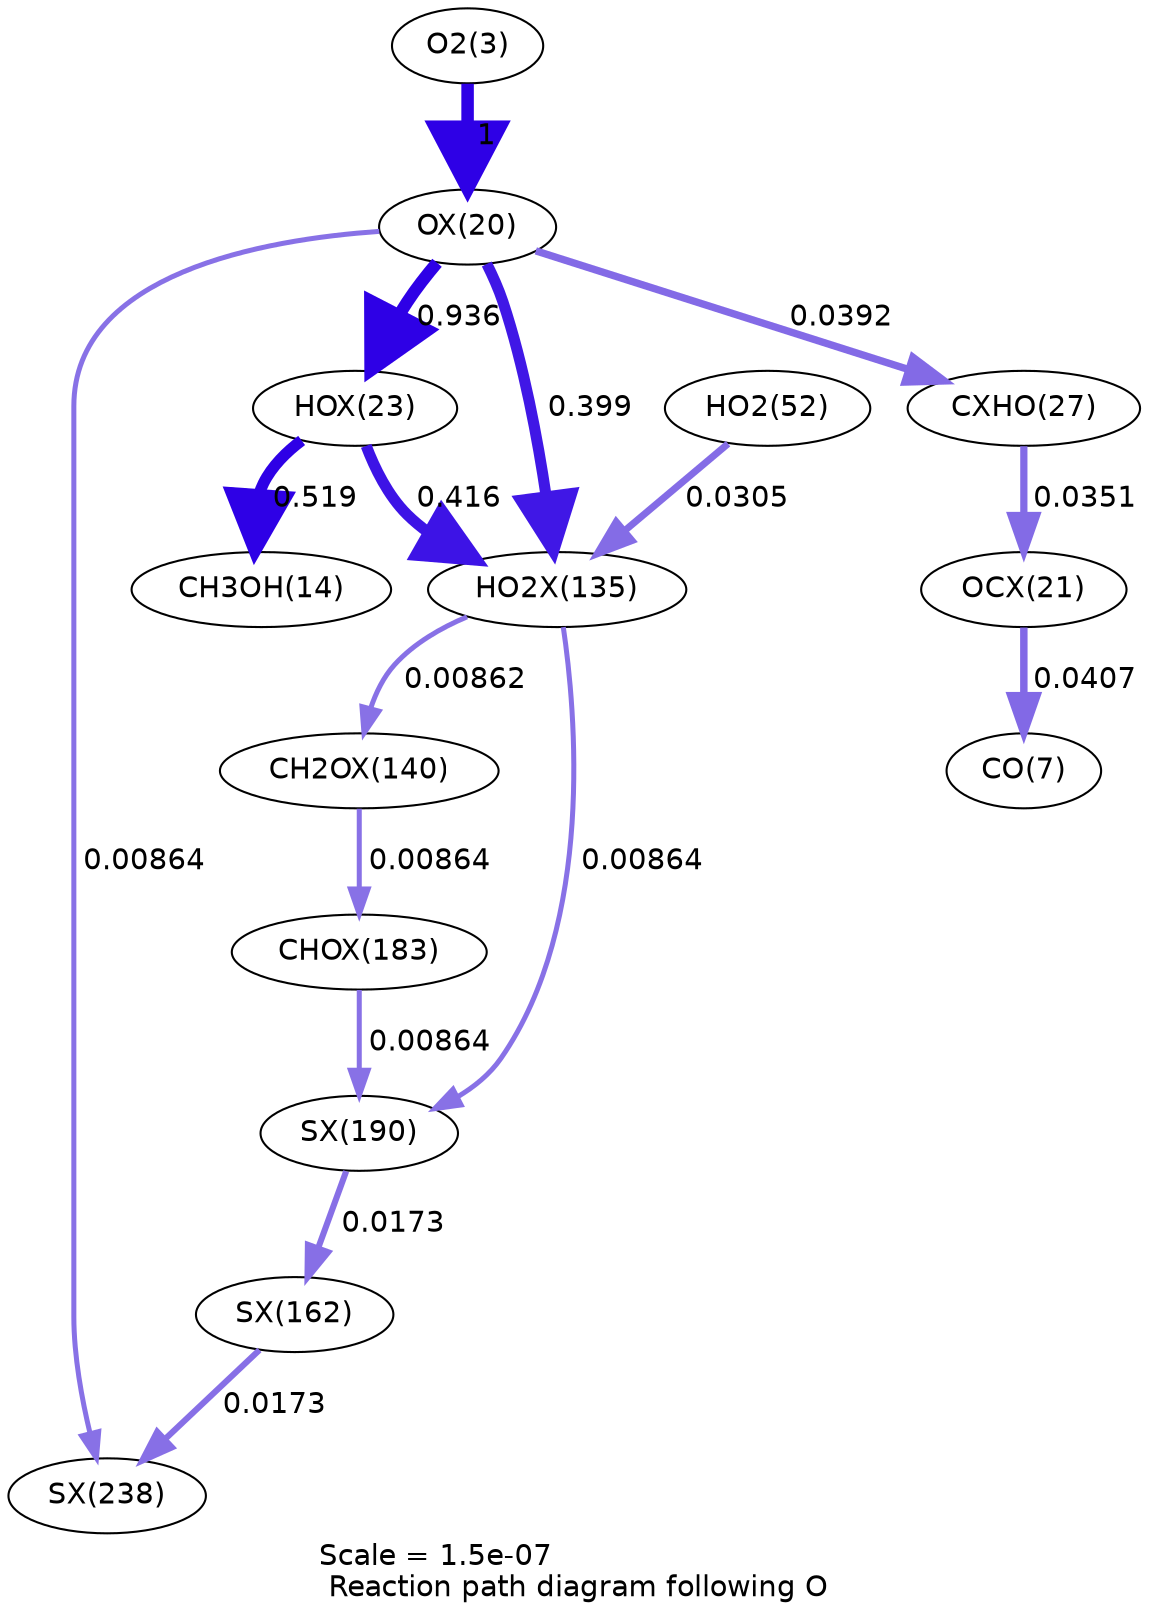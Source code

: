 digraph reaction_paths {
center=1;
s5 -> s30[fontname="Helvetica", penwidth=6, arrowsize=3, color="0.7, 1.5, 0.9"
, label=" 1"];
s30 -> s33[fontname="Helvetica", penwidth=5.95, arrowsize=2.97, color="0.7, 1.44, 0.9"
, label=" 0.936"];
s30 -> s45[fontname="Helvetica", penwidth=5.31, arrowsize=2.65, color="0.7, 0.899, 0.9"
, label=" 0.399"];
s30 -> s35[fontname="Helvetica", penwidth=3.55, arrowsize=1.78, color="0.7, 0.539, 0.9"
, label=" 0.0392"];
s30 -> s58[fontname="Helvetica", penwidth=2.41, arrowsize=1.21, color="0.7, 0.509, 0.9"
, label=" 0.00864"];
s33 -> s16[fontname="Helvetica", penwidth=5.51, arrowsize=2.75, color="0.7, 1.02, 0.9"
, label=" 0.519"];
s33 -> s45[fontname="Helvetica", penwidth=5.34, arrowsize=2.67, color="0.7, 0.916, 0.9"
, label=" 0.416"];
s21 -> s45[fontname="Helvetica", penwidth=3.36, arrowsize=1.68, color="0.7, 0.53, 0.9"
, label=" 0.0305"];
s45 -> s46[fontname="Helvetica", penwidth=2.41, arrowsize=1.21, color="0.7, 0.509, 0.9"
, label=" 0.00862"];
s45 -> s56[fontname="Helvetica", penwidth=2.41, arrowsize=1.21, color="0.7, 0.509, 0.9"
, label=" 0.00864"];
s35 -> s31[fontname="Helvetica", penwidth=3.47, arrowsize=1.74, color="0.7, 0.535, 0.9"
, label=" 0.0351"];
s31 -> s9[fontname="Helvetica", penwidth=3.58, arrowsize=1.79, color="0.7, 0.541, 0.9"
, label=" 0.0407"];
s46 -> s54[fontname="Helvetica", penwidth=2.41, arrowsize=1.21, color="0.7, 0.509, 0.9"
, label=" 0.00864"];
s54 -> s56[fontname="Helvetica", penwidth=2.41, arrowsize=1.21, color="0.7, 0.509, 0.9"
, label=" 0.00864"];
s56 -> s48[fontname="Helvetica", penwidth=2.94, arrowsize=1.47, color="0.7, 0.517, 0.9"
, label=" 0.0173"];
s48 -> s58[fontname="Helvetica", penwidth=2.94, arrowsize=1.47, color="0.7, 0.517, 0.9"
, label=" 0.0173"];
s5 [ fontname="Helvetica", label="O2(3)"];
s9 [ fontname="Helvetica", label="CO(7)"];
s16 [ fontname="Helvetica", label="CH3OH(14)"];
s21 [ fontname="Helvetica", label="HO2(52)"];
s30 [ fontname="Helvetica", label="OX(20)"];
s31 [ fontname="Helvetica", label="OCX(21)"];
s33 [ fontname="Helvetica", label="HOX(23)"];
s35 [ fontname="Helvetica", label="CXHO(27)"];
s45 [ fontname="Helvetica", label="HO2X(135)"];
s46 [ fontname="Helvetica", label="CH2OX(140)"];
s48 [ fontname="Helvetica", label="SX(162)"];
s54 [ fontname="Helvetica", label="CHOX(183)"];
s56 [ fontname="Helvetica", label="SX(190)"];
s58 [ fontname="Helvetica", label="SX(238)"];
 label = "Scale = 1.5e-07\l Reaction path diagram following O";
 fontname = "Helvetica";
}
